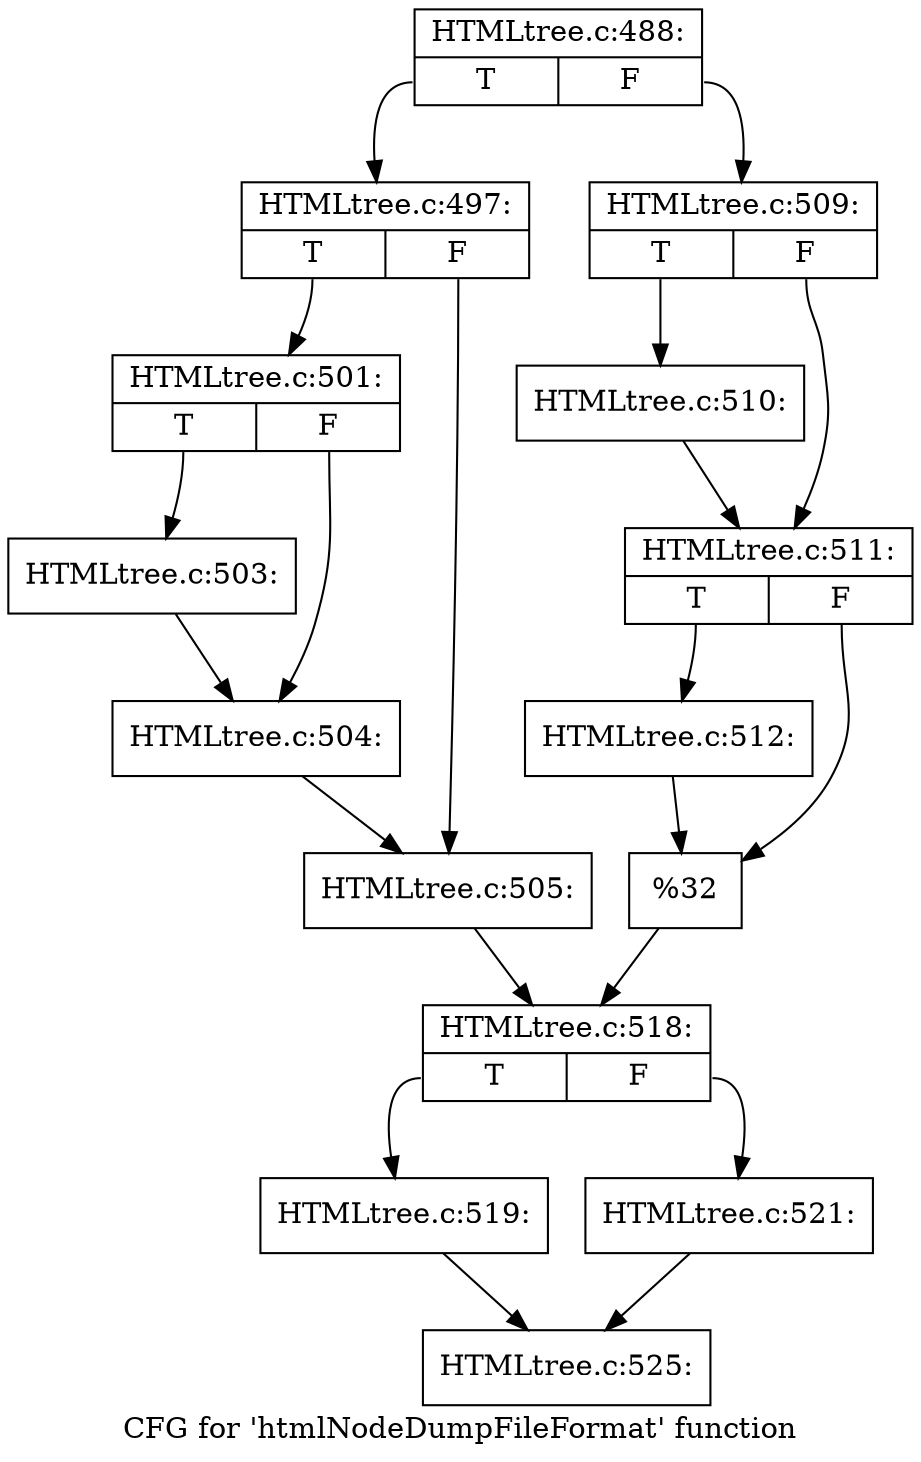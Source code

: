 digraph "CFG for 'htmlNodeDumpFileFormat' function" {
	label="CFG for 'htmlNodeDumpFileFormat' function";

	Node0x560912eeb950 [shape=record,label="{HTMLtree.c:488:|{<s0>T|<s1>F}}"];
	Node0x560912eeb950:s0 -> Node0x560912efdff0;
	Node0x560912eeb950:s1 -> Node0x560912efe090;
	Node0x560912efdff0 [shape=record,label="{HTMLtree.c:497:|{<s0>T|<s1>F}}"];
	Node0x560912efdff0:s0 -> Node0x560912eff630;
	Node0x560912efdff0:s1 -> Node0x560912eff680;
	Node0x560912eff630 [shape=record,label="{HTMLtree.c:501:|{<s0>T|<s1>F}}"];
	Node0x560912eff630:s0 -> Node0x560912effd70;
	Node0x560912eff630:s1 -> Node0x560912effdc0;
	Node0x560912effd70 [shape=record,label="{HTMLtree.c:503:}"];
	Node0x560912effd70 -> Node0x560912effdc0;
	Node0x560912effdc0 [shape=record,label="{HTMLtree.c:504:}"];
	Node0x560912effdc0 -> Node0x560912eff680;
	Node0x560912eff680 [shape=record,label="{HTMLtree.c:505:}"];
	Node0x560912eff680 -> Node0x560912efe040;
	Node0x560912efe090 [shape=record,label="{HTMLtree.c:509:|{<s0>T|<s1>F}}"];
	Node0x560912efe090:s0 -> Node0x560912f0e1f0;
	Node0x560912efe090:s1 -> Node0x560912f0e240;
	Node0x560912f0e1f0 [shape=record,label="{HTMLtree.c:510:}"];
	Node0x560912f0e1f0 -> Node0x560912f0e240;
	Node0x560912f0e240 [shape=record,label="{HTMLtree.c:511:|{<s0>T|<s1>F}}"];
	Node0x560912f0e240:s0 -> Node0x560912f07250;
	Node0x560912f0e240:s1 -> Node0x560912f072a0;
	Node0x560912f07250 [shape=record,label="{HTMLtree.c:512:}"];
	Node0x560912f07250 -> Node0x560912f072a0;
	Node0x560912f072a0 [shape=record,label="{%32}"];
	Node0x560912f072a0 -> Node0x560912efe040;
	Node0x560912efe040 [shape=record,label="{HTMLtree.c:518:|{<s0>T|<s1>F}}"];
	Node0x560912efe040:s0 -> Node0x560912f08180;
	Node0x560912efe040:s1 -> Node0x560912f081d0;
	Node0x560912f08180 [shape=record,label="{HTMLtree.c:519:}"];
	Node0x560912f08180 -> Node0x560912ef3c20;
	Node0x560912f081d0 [shape=record,label="{HTMLtree.c:521:}"];
	Node0x560912f081d0 -> Node0x560912ef3c20;
	Node0x560912ef3c20 [shape=record,label="{HTMLtree.c:525:}"];
}
